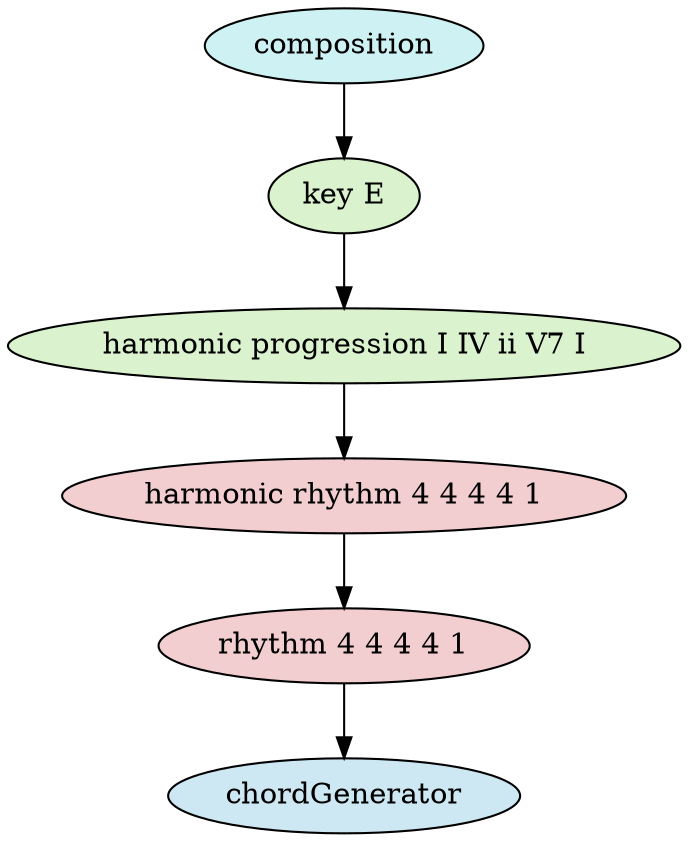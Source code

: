 digraph compositionModel {
    graph [ordering="out"];
    n0 [fillcolor="#cef2f3",style="filled",label="composition"];
    n1 [fillcolor="#daf3ce",style="filled",label="key E"];
    n0 -> n1;
    n2 [fillcolor="#daf3ce",style="filled",label="harmonic progression I IV ii V7 I"];
    n1 -> n2;
    n3 [fillcolor="#f3ced0",style="filled",label="harmonic rhythm 4 4 4 4 1"];
    n2 -> n3;
    n4 [fillcolor="#f3ced0",style="filled",label="rhythm 4 4 4 4 1"];
    n3 -> n4;
    n5 [fillcolor="#cee8f3",style="filled",label="chordGenerator"];
    n4 -> n5;
}